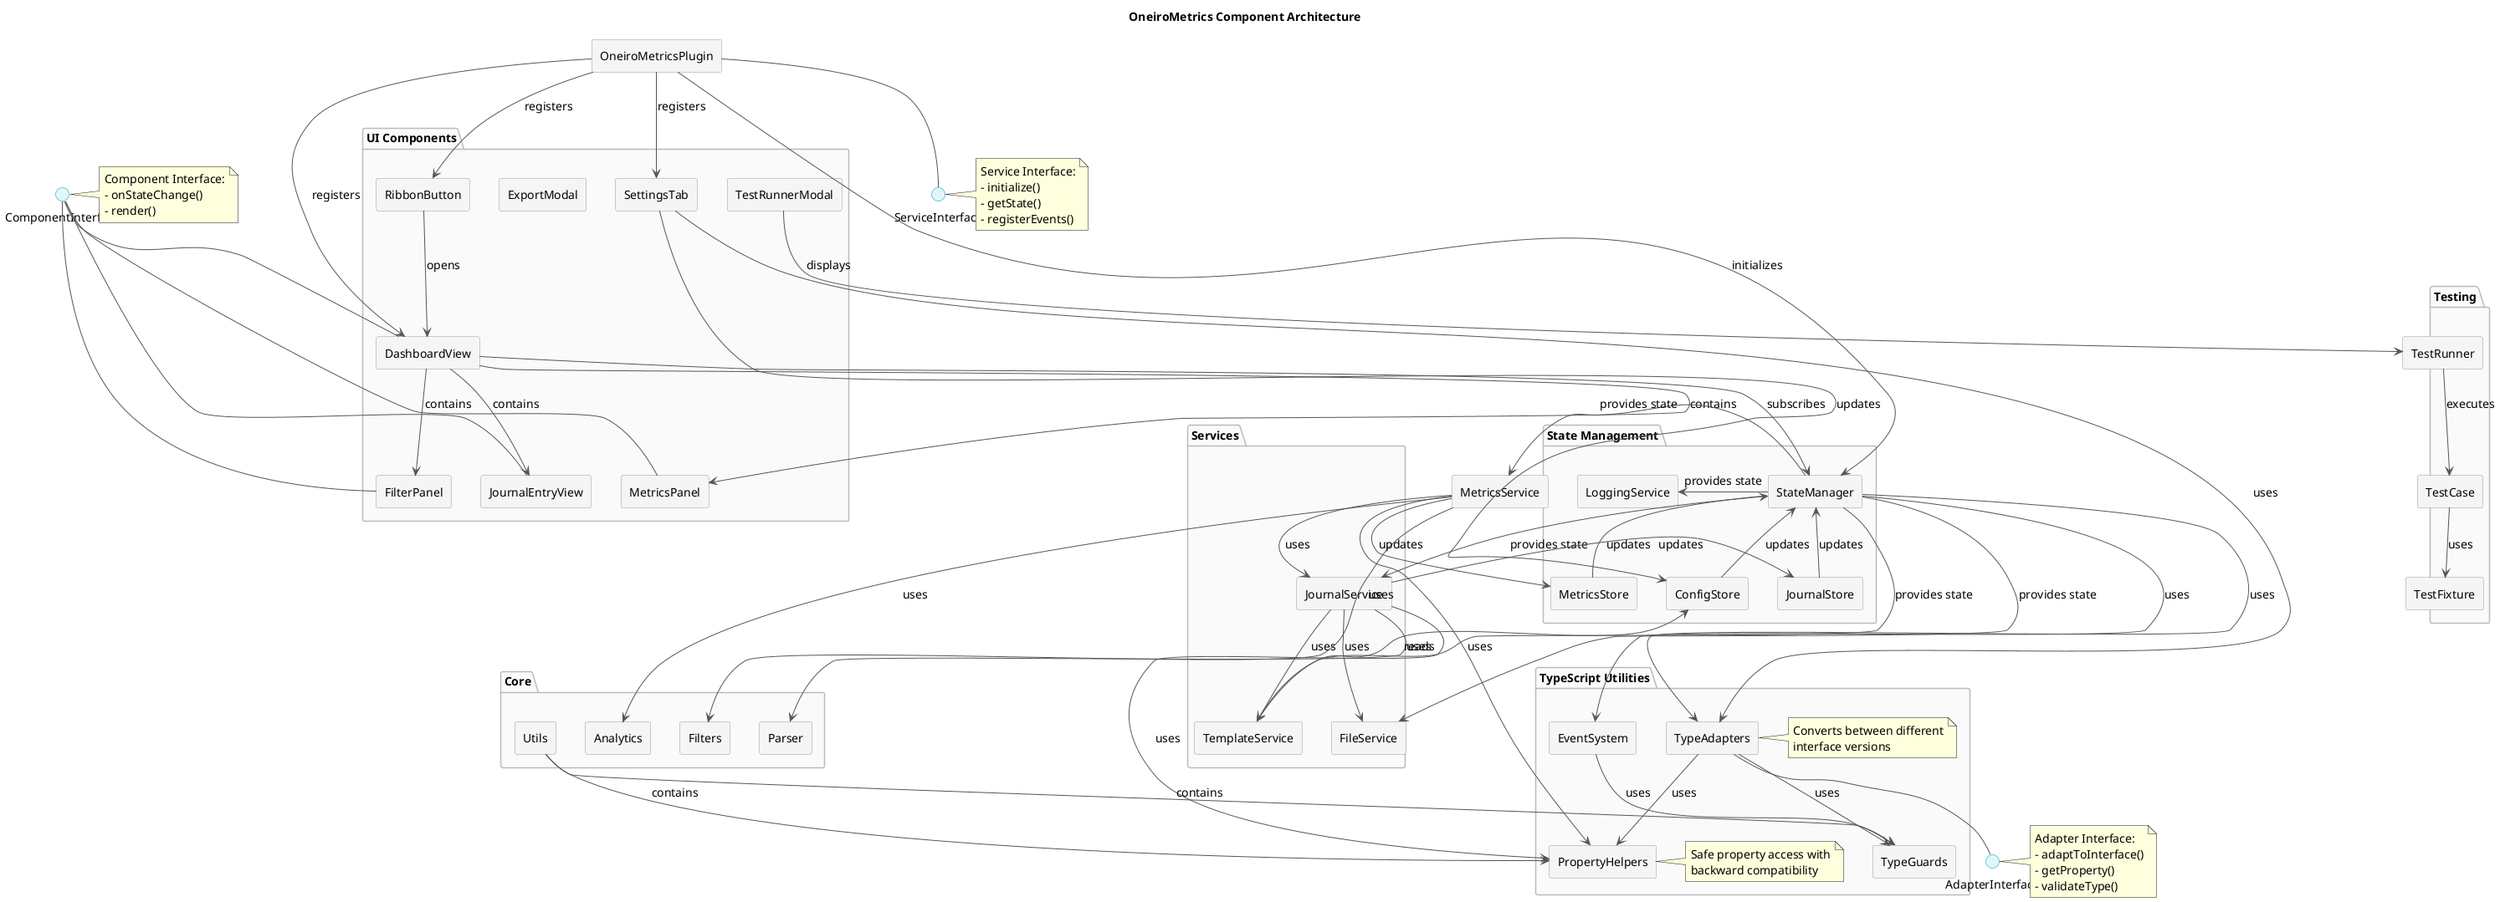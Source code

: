 @startuml Component Architecture

skinparam {
  componentStyle rectangle
  defaultFontSize 14
  defaultFontName Arial
  shadowing false
  componentBackgroundColor #f5f5f5
  componentBorderColor #999999
  interfaceBackgroundColor #e0f7fa
  interfaceBorderColor #0097a7
  arrowColor #555555
  packageBackgroundColor #fafafa
  packageBorderColor #bbbbbb
}

title OneiroMetrics Component Architecture

' Main Plugin Component
component [OneiroMetricsPlugin] as MainPlugin

package "State Management" {
  component [StateManager] as StateManager
  component [MetricsStore] as MetricsStore
  component [ConfigStore] as ConfigStore
  component [JournalStore] as JournalStore
  
  JournalStore -up-> StateManager : updates
  MetricsStore -up-> StateManager : updates
  ConfigStore -up-> StateManager : updates
}

package "Services" {
  component [FileService] as FileService
  component [JournalService] as JournalService
  component [MetricsService] as MetricsService
  component [TemplateService] as TemplateService
  component [LoggingService] as LoggingService
  
  JournalService --> FileService : uses
  JournalService --> TemplateService : uses
  MetricsService --> JournalService : uses
}

package "UI Components" {
  component [RibbonButton] as RibbonButton
  component [SettingsTab] as SettingsTab
  component [DashboardView] as DashboardView
  
  component [JournalEntryView] as JournalEntryView
  component [MetricsPanel] as MetricsPanel
  component [FilterPanel] as FilterPanel
  component [ExportModal] as ExportModal
  component [TestRunnerModal] as TestRunnerModal

  DashboardView --> JournalEntryView : contains
  DashboardView --> MetricsPanel : contains
  DashboardView --> FilterPanel : contains
}

package "Testing" {
  component [TestRunner] as TestRunner
  component [TestCase] as TestCase
  component [TestFixture] as TestFixture
  
  TestRunner --> TestCase : executes
  TestCase --> TestFixture : uses
  
  TestRunnerModal --> TestRunner : displays
}

package "Core" {
  component [Parser] as Parser
  component [Filters] as Filters
  component [Analytics] as Analytics
  component [Utils] as Utils
  
  JournalService --> Parser : uses
  MetricsService --> Analytics : uses
  MetricsService --> Filters : uses
}

package "TypeScript Utilities" {
  component [TypeAdapters] as TypeAdapters
  component [PropertyHelpers] as PropertyHelpers
  component [TypeGuards] as TypeGuards
  component [EventSystem] as EventSystem
  
  TypeAdapters --> PropertyHelpers : uses
  TypeAdapters --> TypeGuards : uses
  EventSystem --> TypeGuards : uses
  
  note right of TypeAdapters
    Converts between different
    interface versions
  end note
  
  note right of PropertyHelpers
    Safe property access with
    backward compatibility
  end note
}

' Interface definitions - using correct PlantUML interface notation
interface "ServiceInterface" as SRInterface
interface "ComponentInterface" as SMCInterface
interface "AdapterInterface" as TSAInterface

' Main relationships
MainPlugin --> StateManager : initializes
MainPlugin --> RibbonButton : registers
MainPlugin --> SettingsTab : registers
MainPlugin --> DashboardView : registers

MainPlugin -down- SRInterface
StateManager --> JournalService : provides state
StateManager --> MetricsService : provides state
StateManager --> TemplateService : provides state
StateManager --> LoggingService : provides state
StateManager --> FileService : provides state

JournalService --> JournalStore : updates
MetricsService --> MetricsStore : updates
TemplateService --> ConfigStore : reads

' UI data flow
DashboardView --> StateManager : subscribes
SettingsTab --> ConfigStore : updates
RibbonButton --> DashboardView : opens

' TypeScript Utilities relationships
StateManager --> TypeAdapters : uses
StateManager --> EventSystem : uses
JournalService --> PropertyHelpers : uses
MetricsService --> PropertyHelpers : uses
SettingsTab --> TypeAdapters : uses
Utils --> TypeGuards : contains
Utils --> PropertyHelpers : contains

' Component to Interface relationships
DashboardView -up- SMCInterface
MetricsPanel -up- SMCInterface
FilterPanel -up- SMCInterface
JournalEntryView -up- SMCInterface

TypeAdapters -down- TSAInterface

note right of SRInterface
  Service Interface:
  - initialize()
  - getState()
  - registerEvents()
end note

note right of SMCInterface
  Component Interface:
  - onStateChange()
  - render()
end note

note right of TSAInterface
  Adapter Interface:
  - adaptToInterface()
  - getProperty()
  - validateType()
end note

@enduml 